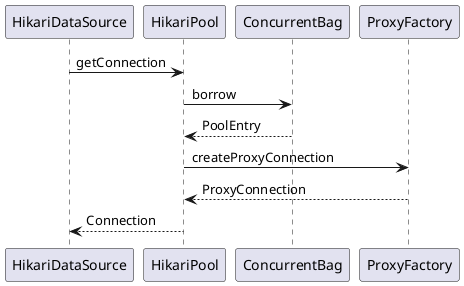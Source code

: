 @startuml
HikariDataSource -> HikariPool: getConnection
HikariPool -> ConcurrentBag: borrow
ConcurrentBag --> HikariPool: PoolEntry

HikariPool -> ProxyFactory: createProxyConnection
ProxyFactory --> HikariPool: ProxyConnection
HikariPool --> HikariDataSource: Connection

@enduml
